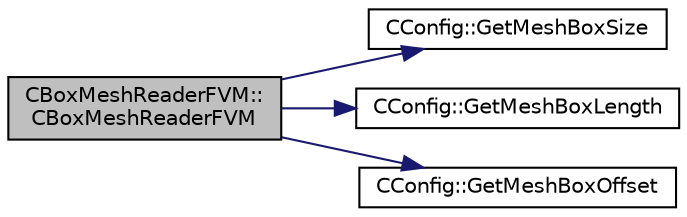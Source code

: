 digraph "CBoxMeshReaderFVM::CBoxMeshReaderFVM"
{
  edge [fontname="Helvetica",fontsize="10",labelfontname="Helvetica",labelfontsize="10"];
  node [fontname="Helvetica",fontsize="10",shape=record];
  rankdir="LR";
  Node0 [label="CBoxMeshReaderFVM::\lCBoxMeshReaderFVM",height=0.2,width=0.4,color="black", fillcolor="grey75", style="filled", fontcolor="black"];
  Node0 -> Node1 [color="midnightblue",fontsize="10",style="solid",fontname="Helvetica"];
  Node1 [label="CConfig::GetMeshBoxSize",height=0.2,width=0.4,color="black", fillcolor="white", style="filled",URL="$class_c_config.html#a9fb114f83f2e62686324c6e93caadf24",tooltip="Get the number of grid points in the analytic RECTANGLE or BOX grid in the specified coordinate direc..."];
  Node0 -> Node2 [color="midnightblue",fontsize="10",style="solid",fontname="Helvetica"];
  Node2 [label="CConfig::GetMeshBoxLength",height=0.2,width=0.4,color="black", fillcolor="white", style="filled",URL="$class_c_config.html#a667b4001afef411fb7365ff03c38e1f8",tooltip="Get the length of the analytic RECTANGLE or BOX grid in the specified coordinate direction. "];
  Node0 -> Node3 [color="midnightblue",fontsize="10",style="solid",fontname="Helvetica"];
  Node3 [label="CConfig::GetMeshBoxOffset",height=0.2,width=0.4,color="black", fillcolor="white", style="filled",URL="$class_c_config.html#aa47fb83d6d0fce8aee2afa978f1bea2b",tooltip="Get the offset from 0.0 of the analytic RECTANGLE or BOX grid in the specified coordinate direction..."];
}

